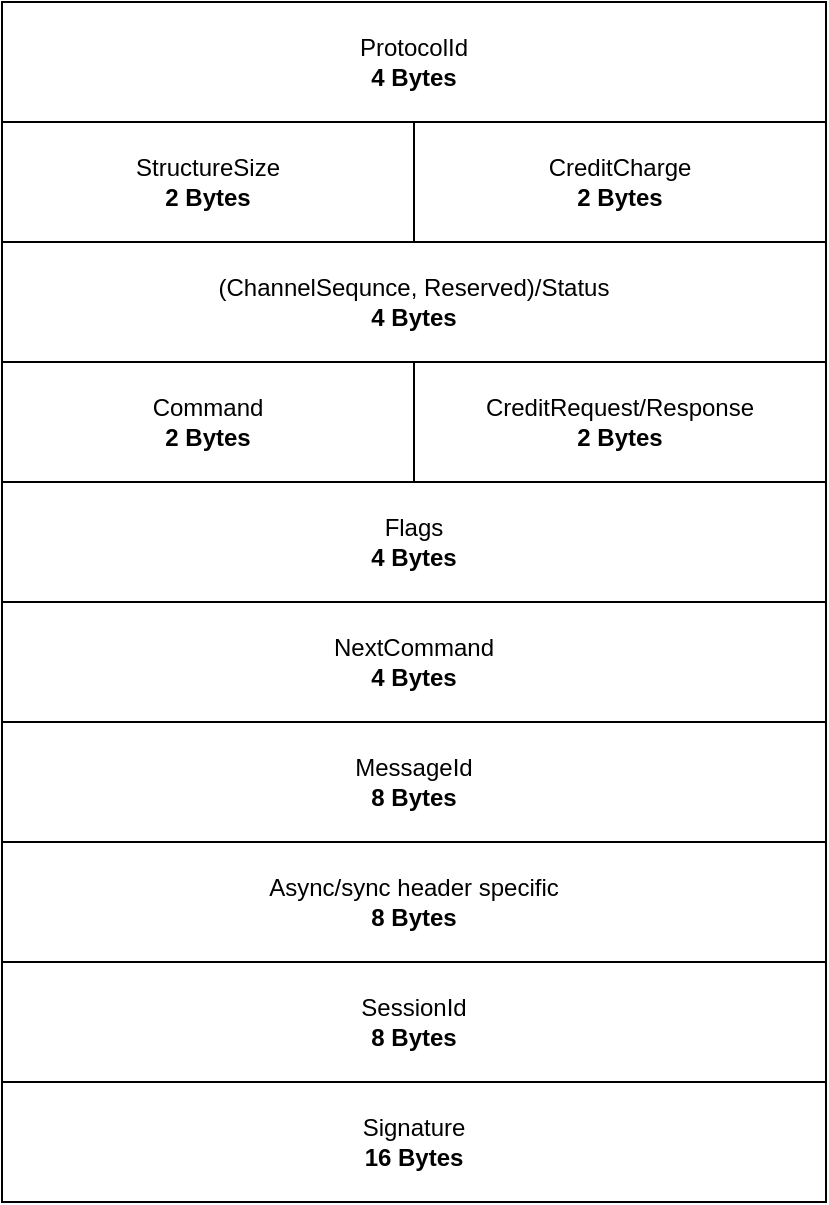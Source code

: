 <mxfile version="28.2.5">
  <diagram name="Page-1" id="npBIhtGl461E2MBbq7YV">
    <mxGraphModel dx="1426" dy="779" grid="1" gridSize="10" guides="1" tooltips="1" connect="1" arrows="1" fold="1" page="1" pageScale="1" pageWidth="827" pageHeight="1169" math="0" shadow="0">
      <root>
        <mxCell id="0" />
        <mxCell id="1" parent="0" />
        <mxCell id="ZZesttGwEtAWEYn74NZ--7" value="&lt;div&gt;ProtocolId&lt;/div&gt;&lt;div&gt;&lt;b&gt;4 Bytes&lt;/b&gt;&lt;/div&gt;" style="rounded=0;whiteSpace=wrap;html=1;rotation=0;" parent="1" vertex="1">
          <mxGeometry x="204" y="110" width="412" height="60" as="geometry" />
        </mxCell>
        <mxCell id="ZZesttGwEtAWEYn74NZ--8" value="&lt;div&gt;StructureSize&lt;/div&gt;&lt;div&gt;&lt;b&gt;2 Bytes&lt;/b&gt;&lt;/div&gt;" style="rounded=0;whiteSpace=wrap;html=1;" parent="1" vertex="1">
          <mxGeometry x="204" y="170" width="206" height="60" as="geometry" />
        </mxCell>
        <mxCell id="ZZesttGwEtAWEYn74NZ--11" value="&lt;div&gt;CreditCharge&lt;/div&gt;&lt;div&gt;&lt;b&gt;2 Bytes&lt;/b&gt;&lt;/div&gt;" style="rounded=0;whiteSpace=wrap;html=1;" parent="1" vertex="1">
          <mxGeometry x="410" y="170" width="206" height="60" as="geometry" />
        </mxCell>
        <mxCell id="ZZesttGwEtAWEYn74NZ--12" value="&lt;div&gt;(ChannelSequnce, Reserved)/Status&lt;/div&gt;&lt;div&gt;&lt;b&gt;4 Bytes&lt;/b&gt;&lt;/div&gt;" style="rounded=0;whiteSpace=wrap;html=1;rotation=0;" parent="1" vertex="1">
          <mxGeometry x="204" y="230" width="412" height="60" as="geometry" />
        </mxCell>
        <mxCell id="ZZesttGwEtAWEYn74NZ--13" value="&lt;div&gt;Command&lt;/div&gt;&lt;div&gt;&lt;b&gt;2 Bytes&lt;/b&gt;&lt;/div&gt;" style="rounded=0;whiteSpace=wrap;html=1;" parent="1" vertex="1">
          <mxGeometry x="204" y="290" width="206" height="60" as="geometry" />
        </mxCell>
        <mxCell id="ZZesttGwEtAWEYn74NZ--14" value="&lt;div&gt;CreditRequest/Response&lt;/div&gt;&lt;div&gt;&lt;b&gt;2 Bytes&lt;/b&gt;&lt;/div&gt;" style="rounded=0;whiteSpace=wrap;html=1;" parent="1" vertex="1">
          <mxGeometry x="410" y="290" width="206" height="60" as="geometry" />
        </mxCell>
        <mxCell id="ZZesttGwEtAWEYn74NZ--15" value="&lt;div&gt;Flags&lt;/div&gt;&lt;div&gt;&lt;b&gt;4 Bytes&lt;/b&gt;&lt;/div&gt;" style="rounded=0;whiteSpace=wrap;html=1;rotation=0;" parent="1" vertex="1">
          <mxGeometry x="204" y="350" width="412" height="60" as="geometry" />
        </mxCell>
        <mxCell id="ZZesttGwEtAWEYn74NZ--16" value="&lt;div&gt;NextCommand&lt;/div&gt;&lt;div&gt;&lt;b&gt;4 Bytes&lt;/b&gt;&lt;/div&gt;" style="rounded=0;whiteSpace=wrap;html=1;rotation=0;" parent="1" vertex="1">
          <mxGeometry x="204" y="410" width="412" height="60" as="geometry" />
        </mxCell>
        <mxCell id="ZZesttGwEtAWEYn74NZ--17" value="&lt;div&gt;MessageId&lt;/div&gt;&lt;div&gt;&lt;b&gt;8 Bytes&lt;/b&gt;&lt;/div&gt;" style="rounded=0;whiteSpace=wrap;html=1;rotation=0;" parent="1" vertex="1">
          <mxGeometry x="204" y="470" width="412" height="60" as="geometry" />
        </mxCell>
        <mxCell id="6G2XLuJ3hBHXIZYm7C4R-2" value="&lt;div&gt;Async/sync header specific&lt;/div&gt;&lt;div&gt;&lt;b&gt;8 Bytes&lt;/b&gt;&lt;/div&gt;" style="rounded=0;whiteSpace=wrap;html=1;rotation=0;" vertex="1" parent="1">
          <mxGeometry x="204" y="530" width="412" height="60" as="geometry" />
        </mxCell>
        <mxCell id="6G2XLuJ3hBHXIZYm7C4R-3" value="&lt;div&gt;SessionId&lt;/div&gt;&lt;div&gt;&lt;b&gt;8 Bytes&lt;/b&gt;&lt;/div&gt;" style="rounded=0;whiteSpace=wrap;html=1;rotation=0;" vertex="1" parent="1">
          <mxGeometry x="204" y="590" width="412" height="60" as="geometry" />
        </mxCell>
        <mxCell id="6G2XLuJ3hBHXIZYm7C4R-4" value="&lt;div&gt;Signature&lt;/div&gt;&lt;div&gt;&lt;b&gt;16 Bytes&lt;/b&gt;&lt;/div&gt;" style="rounded=0;whiteSpace=wrap;html=1;rotation=0;" vertex="1" parent="1">
          <mxGeometry x="204" y="650" width="412" height="60" as="geometry" />
        </mxCell>
      </root>
    </mxGraphModel>
  </diagram>
</mxfile>
